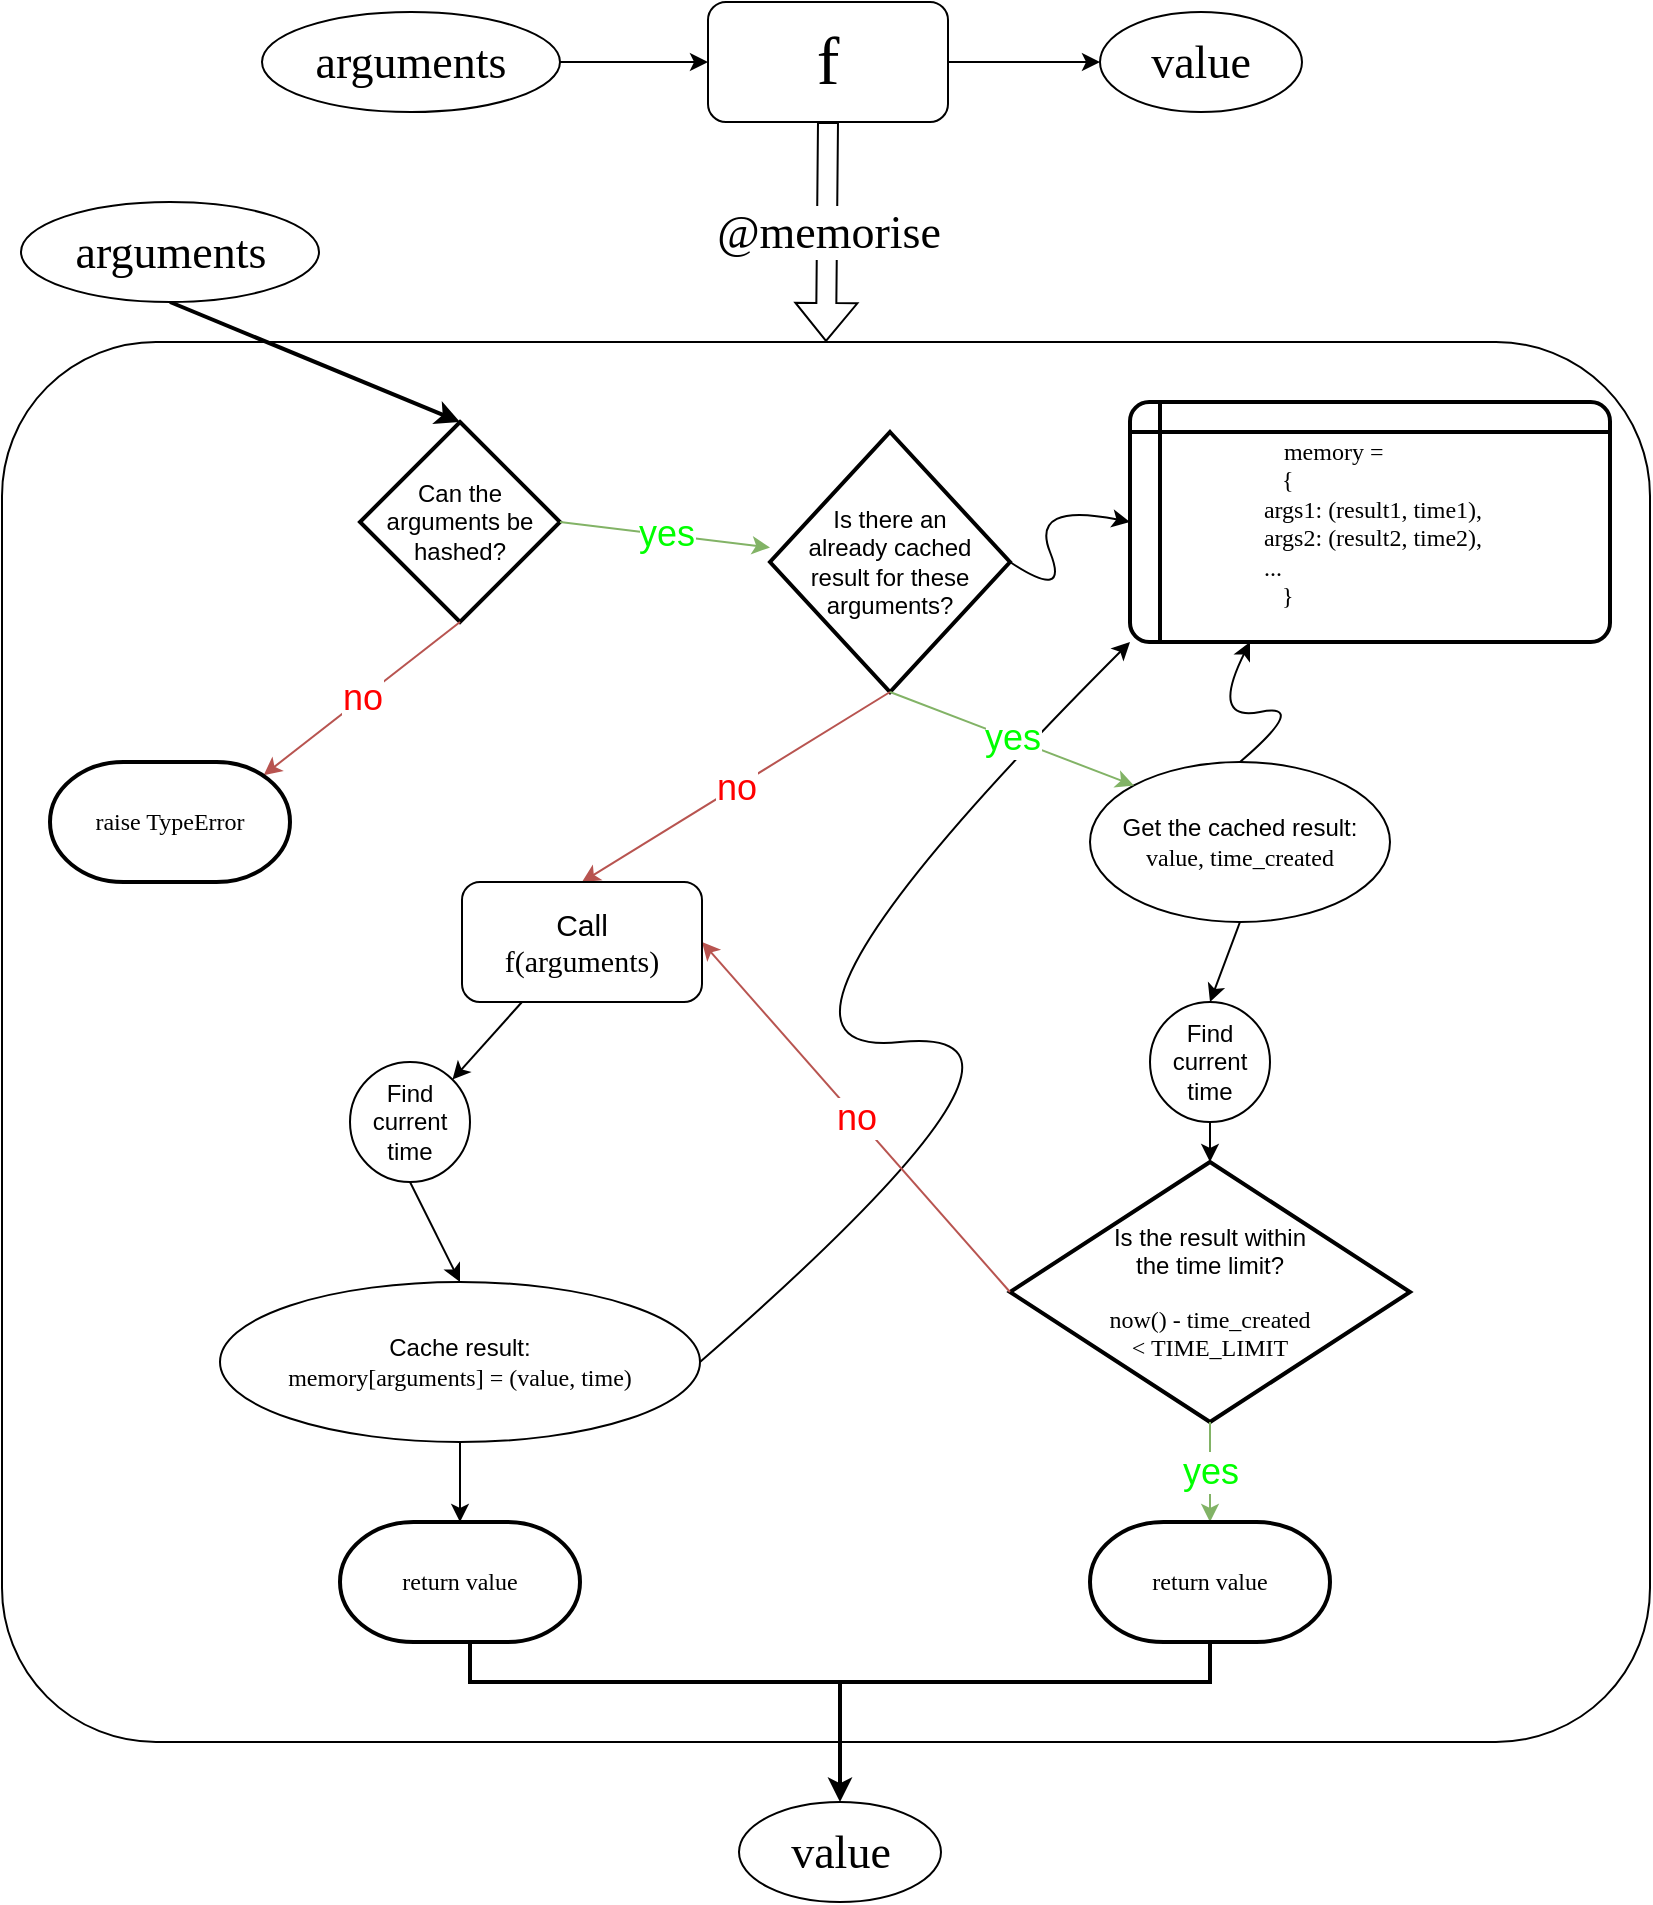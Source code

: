<mxfile version="21.1.6" type="google">
  <diagram name="Page-1" id="wB2l0Od9lxEJv1YIjhiM">
    <mxGraphModel grid="1" page="1" gridSize="10" guides="1" tooltips="1" connect="1" arrows="1" fold="1" pageScale="1" pageWidth="827" pageHeight="1169" math="0" shadow="0">
      <root>
        <mxCell id="0" />
        <mxCell id="1" parent="0" />
        <mxCell id="3P61lCE1jjGmRBm23AmS-43" value="" style="rounded=1;whiteSpace=wrap;html=1;arcSize=11;" vertex="1" parent="1">
          <mxGeometry y="190" width="824" height="700" as="geometry" />
        </mxCell>
        <mxCell id="3P61lCE1jjGmRBm23AmS-3" value="" style="endArrow=classic;html=1;rounded=0;exitX=0.5;exitY=1;exitDx=0;exitDy=0;entryX=0.5;entryY=0;entryDx=0;entryDy=0;entryPerimeter=0;strokeWidth=2;" edge="1" parent="1" source="3P61lCE1jjGmRBm23AmS-46" target="3P61lCE1jjGmRBm23AmS-4">
          <mxGeometry width="50" height="50" relative="1" as="geometry">
            <mxPoint x="85" y="184" as="sourcePoint" />
            <mxPoint x="204" y="300" as="targetPoint" />
          </mxGeometry>
        </mxCell>
        <mxCell id="3P61lCE1jjGmRBm23AmS-4" value="Can the arguments be hashed?" style="strokeWidth=2;html=1;shape=mxgraph.flowchart.decision;whiteSpace=wrap;" vertex="1" parent="1">
          <mxGeometry x="179" y="230" width="100" height="100" as="geometry" />
        </mxCell>
        <mxCell id="3P61lCE1jjGmRBm23AmS-6" value="&lt;font color=&quot;#ff0000&quot; style=&quot;font-size: 18px;&quot;&gt;no&lt;/font&gt;" style="endArrow=classic;html=1;rounded=0;exitX=0.5;exitY=1;exitDx=0;exitDy=0;exitPerimeter=0;fillColor=#f8cecc;strokeColor=#b85450;fontSize=18;entryX=0.89;entryY=0.11;entryDx=0;entryDy=0;entryPerimeter=0;" edge="1" parent="1" source="3P61lCE1jjGmRBm23AmS-4" target="3P61lCE1jjGmRBm23AmS-7">
          <mxGeometry width="50" height="50" relative="1" as="geometry">
            <mxPoint x="254" y="410" as="sourcePoint" />
            <mxPoint x="144" y="400" as="targetPoint" />
          </mxGeometry>
        </mxCell>
        <mxCell id="3P61lCE1jjGmRBm23AmS-7" value="&lt;font face=&quot;Consolas&quot;&gt;raise TypeError&lt;/font&gt;" style="strokeWidth=2;html=1;shape=mxgraph.flowchart.terminator;whiteSpace=wrap;" vertex="1" parent="1">
          <mxGeometry x="24" y="400" width="120" height="60" as="geometry" />
        </mxCell>
        <mxCell id="3P61lCE1jjGmRBm23AmS-8" value="&lt;font style=&quot;font-size: 18px;&quot;&gt;yes&lt;br&gt;&lt;/font&gt;" style="endArrow=classic;html=1;rounded=0;exitX=1;exitY=0.5;exitDx=0;exitDy=0;exitPerimeter=0;fillColor=#d5e8d4;strokeColor=#82b366;fontSize=18;fontColor=#00FF00;" edge="1" parent="1" source="3P61lCE1jjGmRBm23AmS-4" target="3P61lCE1jjGmRBm23AmS-9">
          <mxGeometry width="50" height="50" relative="1" as="geometry">
            <mxPoint x="264" y="360" as="sourcePoint" />
            <mxPoint x="404" y="300" as="targetPoint" />
          </mxGeometry>
        </mxCell>
        <mxCell id="3P61lCE1jjGmRBm23AmS-9" value="&lt;p style=&quot;line-height: 120%;&quot;&gt;&lt;font style=&quot;font-size: 12px;&quot;&gt;Is there an&lt;br&gt;already cached&lt;br&gt;result for these arguments?&lt;/font&gt;&lt;/p&gt;" style="strokeWidth=2;html=1;shape=mxgraph.flowchart.decision;whiteSpace=wrap;align=center;" vertex="1" parent="1">
          <mxGeometry x="384" y="235" width="120" height="130" as="geometry" />
        </mxCell>
        <mxCell id="3P61lCE1jjGmRBm23AmS-10" value="&lt;font color=&quot;#ff0000&quot; style=&quot;font-size: 18px;&quot;&gt;no&lt;/font&gt;" style="endArrow=classic;html=1;rounded=0;exitX=0.5;exitY=1;exitDx=0;exitDy=0;exitPerimeter=0;fillColor=#f8cecc;strokeColor=#b85450;fontSize=18;entryX=0.5;entryY=0;entryDx=0;entryDy=0;" edge="1" parent="1" source="3P61lCE1jjGmRBm23AmS-9" target="3P61lCE1jjGmRBm23AmS-42">
          <mxGeometry width="50" height="50" relative="1" as="geometry">
            <mxPoint x="417" y="365" as="sourcePoint" />
            <mxPoint x="294" y="422" as="targetPoint" />
          </mxGeometry>
        </mxCell>
        <mxCell id="3P61lCE1jjGmRBm23AmS-12" value="" style="curved=1;endArrow=classic;html=1;rounded=0;exitX=1;exitY=0.5;exitDx=0;exitDy=0;exitPerimeter=0;entryX=0;entryY=0.5;entryDx=0;entryDy=0;" edge="1" parent="1" source="3P61lCE1jjGmRBm23AmS-9" target="3P61lCE1jjGmRBm23AmS-13">
          <mxGeometry width="50" height="50" relative="1" as="geometry">
            <mxPoint x="514" y="320" as="sourcePoint" />
            <mxPoint x="614" y="290" as="targetPoint" />
            <Array as="points">
              <mxPoint x="534" y="320" />
              <mxPoint x="514" y="270" />
            </Array>
          </mxGeometry>
        </mxCell>
        <mxCell id="3P61lCE1jjGmRBm23AmS-13" value="&lt;div style=&quot;text-align: left;&quot;&gt;&lt;span style=&quot;font-family: Consolas; background-color: initial;&quot;&gt;&lt;span style=&quot;font-size: 13px;&quot;&gt;&amp;nbsp; &amp;nbsp; &lt;/span&gt;&lt;font style=&quot;font-size: 12px;&quot;&gt;memory =&lt;/font&gt;&lt;/span&gt;&lt;/div&gt;&lt;div style=&quot;text-align: left;&quot;&gt;&lt;span style=&quot;background-color: initial;&quot;&gt;&lt;font style=&quot;font-size: 12px;&quot; face=&quot;Consolas&quot;&gt;&amp;nbsp; &amp;nbsp; {&lt;/font&gt;&lt;/span&gt;&lt;/div&gt;&lt;font style=&quot;font-size: 12px;&quot; face=&quot;Consolas&quot;&gt;&lt;span style=&quot;white-space: pre;&quot;&gt;&lt;div style=&quot;text-align: left;&quot;&gt;&lt;span style=&quot;background-color: initial;&quot;&gt;	&lt;/span&gt;&lt;span style=&quot;background-color: initial; white-space: normal;&quot;&gt;args1: (result1, time1),&lt;/span&gt;&lt;/div&gt;&lt;/span&gt;&lt;span style=&quot;white-space: pre;&quot;&gt;&lt;div style=&quot;text-align: left;&quot;&gt;&lt;span style=&quot;background-color: initial;&quot;&gt;	&lt;/span&gt;&lt;span style=&quot;background-color: initial; white-space: normal;&quot;&gt;args2: (result2, time2),&lt;/span&gt;&lt;/div&gt;&lt;/span&gt;&lt;/font&gt;&lt;div style=&quot;text-align: left;&quot;&gt;&lt;span style=&quot;background-color: initial;&quot;&gt;&lt;font style=&quot;font-size: 12px;&quot; face=&quot;Consolas&quot;&gt;&lt;span style=&quot;white-space: pre;&quot;&gt;	&lt;/span&gt;...&lt;/font&gt;&lt;/span&gt;&lt;/div&gt;&lt;div style=&quot;text-align: left;&quot;&gt;&lt;span style=&quot;background-color: initial;&quot;&gt;&lt;font style=&quot;font-size: 12px;&quot; face=&quot;Consolas&quot;&gt;&amp;nbsp; &amp;nbsp; }&lt;/font&gt;&lt;/span&gt;&lt;/div&gt;" style="shape=internalStorage;whiteSpace=wrap;html=1;dx=15;dy=15;rounded=1;arcSize=8;strokeWidth=2;" vertex="1" parent="1">
          <mxGeometry x="564" y="220" width="240" height="120" as="geometry" />
        </mxCell>
        <mxCell id="3P61lCE1jjGmRBm23AmS-16" value="" style="endArrow=classic;html=1;rounded=0;entryX=1;entryY=0;entryDx=0;entryDy=0;exitX=0.25;exitY=1;exitDx=0;exitDy=0;" edge="1" parent="1" source="3P61lCE1jjGmRBm23AmS-42" target="3P61lCE1jjGmRBm23AmS-17">
          <mxGeometry width="50" height="50" relative="1" as="geometry">
            <mxPoint x="244" y="630" as="sourcePoint" />
            <mxPoint x="284" y="580" as="targetPoint" />
          </mxGeometry>
        </mxCell>
        <mxCell id="3P61lCE1jjGmRBm23AmS-17" value="&lt;font style=&quot;font-weight: normal;&quot;&gt;Find current time&lt;br&gt;&lt;/font&gt;" style="ellipse;whiteSpace=wrap;html=1;aspect=fixed;fontStyle=1" vertex="1" parent="1">
          <mxGeometry x="174" y="550" width="60" height="60" as="geometry" />
        </mxCell>
        <mxCell id="3P61lCE1jjGmRBm23AmS-19" value="" style="endArrow=classic;html=1;rounded=0;exitX=0.5;exitY=1;exitDx=0;exitDy=0;entryX=0.5;entryY=0;entryDx=0;entryDy=0;" edge="1" parent="1" source="3P61lCE1jjGmRBm23AmS-17" target="3P61lCE1jjGmRBm23AmS-20">
          <mxGeometry width="50" height="50" relative="1" as="geometry">
            <mxPoint x="284" y="690" as="sourcePoint" />
            <mxPoint x="284" y="650" as="targetPoint" />
          </mxGeometry>
        </mxCell>
        <mxCell id="3P61lCE1jjGmRBm23AmS-20" value="Cache result:&lt;br&gt;&lt;font face=&quot;Consolas&quot;&gt;memory[arguments] = (value, time)&lt;/font&gt;" style="ellipse;whiteSpace=wrap;html=1;" vertex="1" parent="1">
          <mxGeometry x="109" y="660" width="240" height="80" as="geometry" />
        </mxCell>
        <mxCell id="3P61lCE1jjGmRBm23AmS-21" value="" style="curved=1;endArrow=classic;html=1;rounded=0;exitX=1;exitY=0.5;exitDx=0;exitDy=0;entryX=0;entryY=1;entryDx=0;entryDy=0;" edge="1" parent="1" source="3P61lCE1jjGmRBm23AmS-20" target="3P61lCE1jjGmRBm23AmS-13">
          <mxGeometry width="50" height="50" relative="1" as="geometry">
            <mxPoint x="294" y="680" as="sourcePoint" />
            <mxPoint x="344" y="630" as="targetPoint" />
            <Array as="points">
              <mxPoint x="544" y="530" />
              <mxPoint x="354" y="550" />
            </Array>
          </mxGeometry>
        </mxCell>
        <mxCell id="3P61lCE1jjGmRBm23AmS-22" value="" style="endArrow=classic;html=1;rounded=0;exitX=0.5;exitY=1;exitDx=0;exitDy=0;entryX=0.5;entryY=0;entryDx=0;entryDy=0;entryPerimeter=0;" edge="1" parent="1" source="3P61lCE1jjGmRBm23AmS-20" target="3P61lCE1jjGmRBm23AmS-23">
          <mxGeometry width="50" height="50" relative="1" as="geometry">
            <mxPoint x="114" y="810" as="sourcePoint" />
            <mxPoint x="144" y="770" as="targetPoint" />
          </mxGeometry>
        </mxCell>
        <mxCell id="3P61lCE1jjGmRBm23AmS-23" value="&lt;font face=&quot;Consolas&quot;&gt;return value&lt;/font&gt;" style="strokeWidth=2;html=1;shape=mxgraph.flowchart.terminator;whiteSpace=wrap;" vertex="1" parent="1">
          <mxGeometry x="169" y="780" width="120" height="60" as="geometry" />
        </mxCell>
        <mxCell id="3P61lCE1jjGmRBm23AmS-25" value="&lt;font style=&quot;font-weight: normal;&quot;&gt;Get the cached result:&lt;br&gt;&lt;font face=&quot;Consolas&quot;&gt;value, time_created&lt;/font&gt;&lt;/font&gt;" style="ellipse;whiteSpace=wrap;html=1;fontStyle=1;resizeHeight=0;resizeWidth=0;" vertex="1" parent="1">
          <mxGeometry x="544" y="400" width="150" height="80" as="geometry" />
        </mxCell>
        <mxCell id="3P61lCE1jjGmRBm23AmS-26" value="&lt;font style=&quot;font-weight: normal;&quot;&gt;Find current time&lt;br&gt;&lt;/font&gt;" style="ellipse;whiteSpace=wrap;html=1;aspect=fixed;fontStyle=1" vertex="1" parent="1">
          <mxGeometry x="574" y="520" width="60" height="60" as="geometry" />
        </mxCell>
        <mxCell id="3P61lCE1jjGmRBm23AmS-27" value="" style="endArrow=classic;html=1;rounded=0;exitX=0.5;exitY=1;exitDx=0;exitDy=0;entryX=0.5;entryY=0;entryDx=0;entryDy=0;" edge="1" parent="1" source="3P61lCE1jjGmRBm23AmS-25" target="3P61lCE1jjGmRBm23AmS-26">
          <mxGeometry width="50" height="50" relative="1" as="geometry">
            <mxPoint x="604" y="680" as="sourcePoint" />
            <mxPoint x="654" y="630" as="targetPoint" />
          </mxGeometry>
        </mxCell>
        <mxCell id="3P61lCE1jjGmRBm23AmS-28" value="" style="endArrow=classic;html=1;rounded=0;exitX=0.5;exitY=1;exitDx=0;exitDy=0;entryX=0.5;entryY=0;entryDx=0;entryDy=0;entryPerimeter=0;" edge="1" parent="1" source="3P61lCE1jjGmRBm23AmS-26" target="3P61lCE1jjGmRBm23AmS-30">
          <mxGeometry width="50" height="50" relative="1" as="geometry">
            <mxPoint x="629" y="490" as="sourcePoint" />
            <mxPoint x="604" y="630" as="targetPoint" />
          </mxGeometry>
        </mxCell>
        <mxCell id="3P61lCE1jjGmRBm23AmS-30" value="&lt;p style=&quot;line-height: 120%;&quot;&gt;&lt;font style=&quot;font-size: 12px;&quot;&gt;Is the result within&lt;br&gt;the time limit?&lt;/font&gt;&lt;/p&gt;&lt;p style=&quot;line-height: 120%;&quot;&gt;&lt;font face=&quot;Consolas&quot; style=&quot;font-size: 12px;&quot;&gt;now() - time_created&lt;br&gt;&amp;lt; TIME_LIMIT&lt;/font&gt;&lt;/p&gt;" style="strokeWidth=2;html=1;shape=mxgraph.flowchart.decision;whiteSpace=wrap;align=center;" vertex="1" parent="1">
          <mxGeometry x="504" y="600" width="200" height="130" as="geometry" />
        </mxCell>
        <mxCell id="3P61lCE1jjGmRBm23AmS-31" value="&lt;font color=&quot;#ff0000&quot; style=&quot;font-size: 18px;&quot;&gt;no&lt;/font&gt;" style="endArrow=classic;html=1;rounded=0;exitX=0;exitY=0.5;exitDx=0;exitDy=0;exitPerimeter=0;fillColor=#f8cecc;strokeColor=#b85450;fontSize=18;entryX=1;entryY=0.5;entryDx=0;entryDy=0;" edge="1" parent="1" source="3P61lCE1jjGmRBm23AmS-30" target="3P61lCE1jjGmRBm23AmS-42">
          <mxGeometry width="50" height="50" relative="1" as="geometry">
            <mxPoint x="494" y="670" as="sourcePoint" />
            <mxPoint x="344" y="745" as="targetPoint" />
          </mxGeometry>
        </mxCell>
        <mxCell id="3P61lCE1jjGmRBm23AmS-32" value="&lt;font style=&quot;font-size: 18px;&quot;&gt;yes&lt;br&gt;&lt;/font&gt;" style="endArrow=classic;html=1;rounded=0;exitX=0.5;exitY=1;exitDx=0;exitDy=0;exitPerimeter=0;fillColor=#d5e8d4;strokeColor=#82b366;fontSize=18;fontColor=#00FF00;entryX=0.5;entryY=0;entryDx=0;entryDy=0;entryPerimeter=0;" edge="1" parent="1" source="3P61lCE1jjGmRBm23AmS-30" target="3P61lCE1jjGmRBm23AmS-33">
          <mxGeometry width="50" height="50" relative="1" as="geometry">
            <mxPoint x="534" y="760" as="sourcePoint" />
            <mxPoint x="604" y="780" as="targetPoint" />
          </mxGeometry>
        </mxCell>
        <mxCell id="3P61lCE1jjGmRBm23AmS-33" value="&lt;font face=&quot;Consolas&quot;&gt;return value&lt;/font&gt;" style="strokeWidth=2;html=1;shape=mxgraph.flowchart.terminator;whiteSpace=wrap;" vertex="1" parent="1">
          <mxGeometry x="544" y="780" width="120" height="60" as="geometry" />
        </mxCell>
        <mxCell id="3P61lCE1jjGmRBm23AmS-34" value="" style="curved=1;endArrow=classic;html=1;rounded=0;exitX=0.5;exitY=0;exitDx=0;exitDy=0;entryX=0.25;entryY=1;entryDx=0;entryDy=0;" edge="1" parent="1" source="3P61lCE1jjGmRBm23AmS-25" target="3P61lCE1jjGmRBm23AmS-13">
          <mxGeometry width="50" height="50" relative="1" as="geometry">
            <mxPoint x="704" y="410" as="sourcePoint" />
            <mxPoint x="754" y="360" as="targetPoint" />
            <Array as="points">
              <mxPoint x="654" y="370" />
              <mxPoint x="604" y="380" />
            </Array>
          </mxGeometry>
        </mxCell>
        <mxCell id="3P61lCE1jjGmRBm23AmS-11" value="&lt;font style=&quot;font-size: 18px;&quot;&gt;yes&lt;br&gt;&lt;/font&gt;" style="endArrow=classic;html=1;rounded=0;exitX=0.5;exitY=1;exitDx=0;exitDy=0;exitPerimeter=0;fillColor=#d5e8d4;strokeColor=#82b366;fontSize=18;fontColor=#00FF00;entryX=0;entryY=0;entryDx=0;entryDy=0;" edge="1" parent="1" source="3P61lCE1jjGmRBm23AmS-9" target="3P61lCE1jjGmRBm23AmS-25">
          <mxGeometry width="50" height="50" relative="1" as="geometry">
            <mxPoint x="314" y="310" as="sourcePoint" />
            <mxPoint x="544" y="420" as="targetPoint" />
          </mxGeometry>
        </mxCell>
        <mxCell id="3P61lCE1jjGmRBm23AmS-36" value="&lt;font style=&quot;font-size: 34px;&quot; face=&quot;Consolas&quot;&gt;f&lt;/font&gt;" style="rounded=1;whiteSpace=wrap;html=1;" vertex="1" parent="1">
          <mxGeometry x="353" y="20" width="120" height="60" as="geometry" />
        </mxCell>
        <mxCell id="3P61lCE1jjGmRBm23AmS-37" value="&lt;font style=&quot;font-size: 23px;&quot;&gt;arguments&lt;/font&gt;" style="ellipse;whiteSpace=wrap;html=1;fontFamily=Consolas;" vertex="1" parent="1">
          <mxGeometry x="130" y="25" width="149" height="50" as="geometry" />
        </mxCell>
        <mxCell id="3P61lCE1jjGmRBm23AmS-38" value="" style="endArrow=classic;html=1;rounded=0;exitX=1;exitY=0.5;exitDx=0;exitDy=0;entryX=0;entryY=0.5;entryDx=0;entryDy=0;" edge="1" parent="1" source="3P61lCE1jjGmRBm23AmS-37" target="3P61lCE1jjGmRBm23AmS-36">
          <mxGeometry width="50" height="50" relative="1" as="geometry">
            <mxPoint x="389" y="340" as="sourcePoint" />
            <mxPoint x="439" y="290" as="targetPoint" />
          </mxGeometry>
        </mxCell>
        <mxCell id="3P61lCE1jjGmRBm23AmS-39" value="" style="endArrow=classic;html=1;rounded=0;exitX=1;exitY=0.5;exitDx=0;exitDy=0;entryX=0;entryY=0.5;entryDx=0;entryDy=0;" edge="1" parent="1" source="3P61lCE1jjGmRBm23AmS-36" target="3P61lCE1jjGmRBm23AmS-40">
          <mxGeometry width="50" height="50" relative="1" as="geometry">
            <mxPoint x="289" y="60" as="sourcePoint" />
            <mxPoint x="549" y="50" as="targetPoint" />
          </mxGeometry>
        </mxCell>
        <mxCell id="3P61lCE1jjGmRBm23AmS-40" value="&lt;font style=&quot;font-size: 23px;&quot;&gt;value&lt;/font&gt;" style="ellipse;whiteSpace=wrap;html=1;fontFamily=Consolas;" vertex="1" parent="1">
          <mxGeometry x="549" y="25" width="101" height="50" as="geometry" />
        </mxCell>
        <mxCell id="3P61lCE1jjGmRBm23AmS-42" value="&lt;font style=&quot;font-size: 15px;&quot;&gt;Call&lt;br style=&quot;border-color: var(--border-color);&quot;&gt;&lt;font style=&quot;border-color: var(--border-color); font-size: 15px;&quot; face=&quot;Consolas&quot;&gt;f(arguments)&lt;/font&gt;&lt;/font&gt;" style="rounded=1;whiteSpace=wrap;html=1;" vertex="1" parent="1">
          <mxGeometry x="230" y="460" width="120" height="60" as="geometry" />
        </mxCell>
        <mxCell id="3P61lCE1jjGmRBm23AmS-45" value="&lt;font style=&quot;font-size: 23px;&quot; face=&quot;Consolas&quot;&gt;@memorise&lt;/font&gt;" style="shape=flexArrow;endArrow=classic;html=1;rounded=0;exitX=0.5;exitY=1;exitDx=0;exitDy=0;entryX=0.5;entryY=0;entryDx=0;entryDy=0;" edge="1" parent="1" source="3P61lCE1jjGmRBm23AmS-36" target="3P61lCE1jjGmRBm23AmS-43">
          <mxGeometry width="50" height="50" relative="1" as="geometry">
            <mxPoint x="390" y="150" as="sourcePoint" />
            <mxPoint x="440" y="100" as="targetPoint" />
          </mxGeometry>
        </mxCell>
        <mxCell id="3P61lCE1jjGmRBm23AmS-46" value="&lt;font style=&quot;font-size: 23px;&quot;&gt;arguments&lt;/font&gt;" style="ellipse;whiteSpace=wrap;html=1;fontFamily=Consolas;" vertex="1" parent="1">
          <mxGeometry x="9.5" y="120" width="149" height="50" as="geometry" />
        </mxCell>
        <mxCell id="3P61lCE1jjGmRBm23AmS-48" value="&lt;font style=&quot;font-size: 23px;&quot;&gt;value&lt;/font&gt;" style="ellipse;whiteSpace=wrap;html=1;fontFamily=Consolas;" vertex="1" parent="1">
          <mxGeometry x="368.5" y="920" width="101" height="50" as="geometry" />
        </mxCell>
        <mxCell id="3P61lCE1jjGmRBm23AmS-49" value="" style="strokeWidth=2;html=1;shape=mxgraph.flowchart.annotation_2;align=left;labelPosition=right;pointerEvents=1;snapToPoint=0;points=[[0,0.5,0,0,0],[0.5,0,0,0,0],[0.5,1,0,0,0],[1,0,0,0,0],[1,0.5,0,0,0],[1,1,0,0,0]];rotation=-90;" vertex="1" parent="1">
          <mxGeometry x="399" y="675" width="40" height="370" as="geometry" />
        </mxCell>
        <mxCell id="3P61lCE1jjGmRBm23AmS-51" value="" style="endArrow=classic;html=1;rounded=0;exitX=0;exitY=0.5;exitDx=0;exitDy=0;exitPerimeter=0;entryX=0.5;entryY=0;entryDx=0;entryDy=0;strokeWidth=2;" edge="1" parent="1" source="3P61lCE1jjGmRBm23AmS-49" target="3P61lCE1jjGmRBm23AmS-48">
          <mxGeometry width="50" height="50" relative="1" as="geometry">
            <mxPoint x="410" y="1050" as="sourcePoint" />
            <mxPoint x="460" y="1000" as="targetPoint" />
          </mxGeometry>
        </mxCell>
      </root>
    </mxGraphModel>
  </diagram>
</mxfile>

